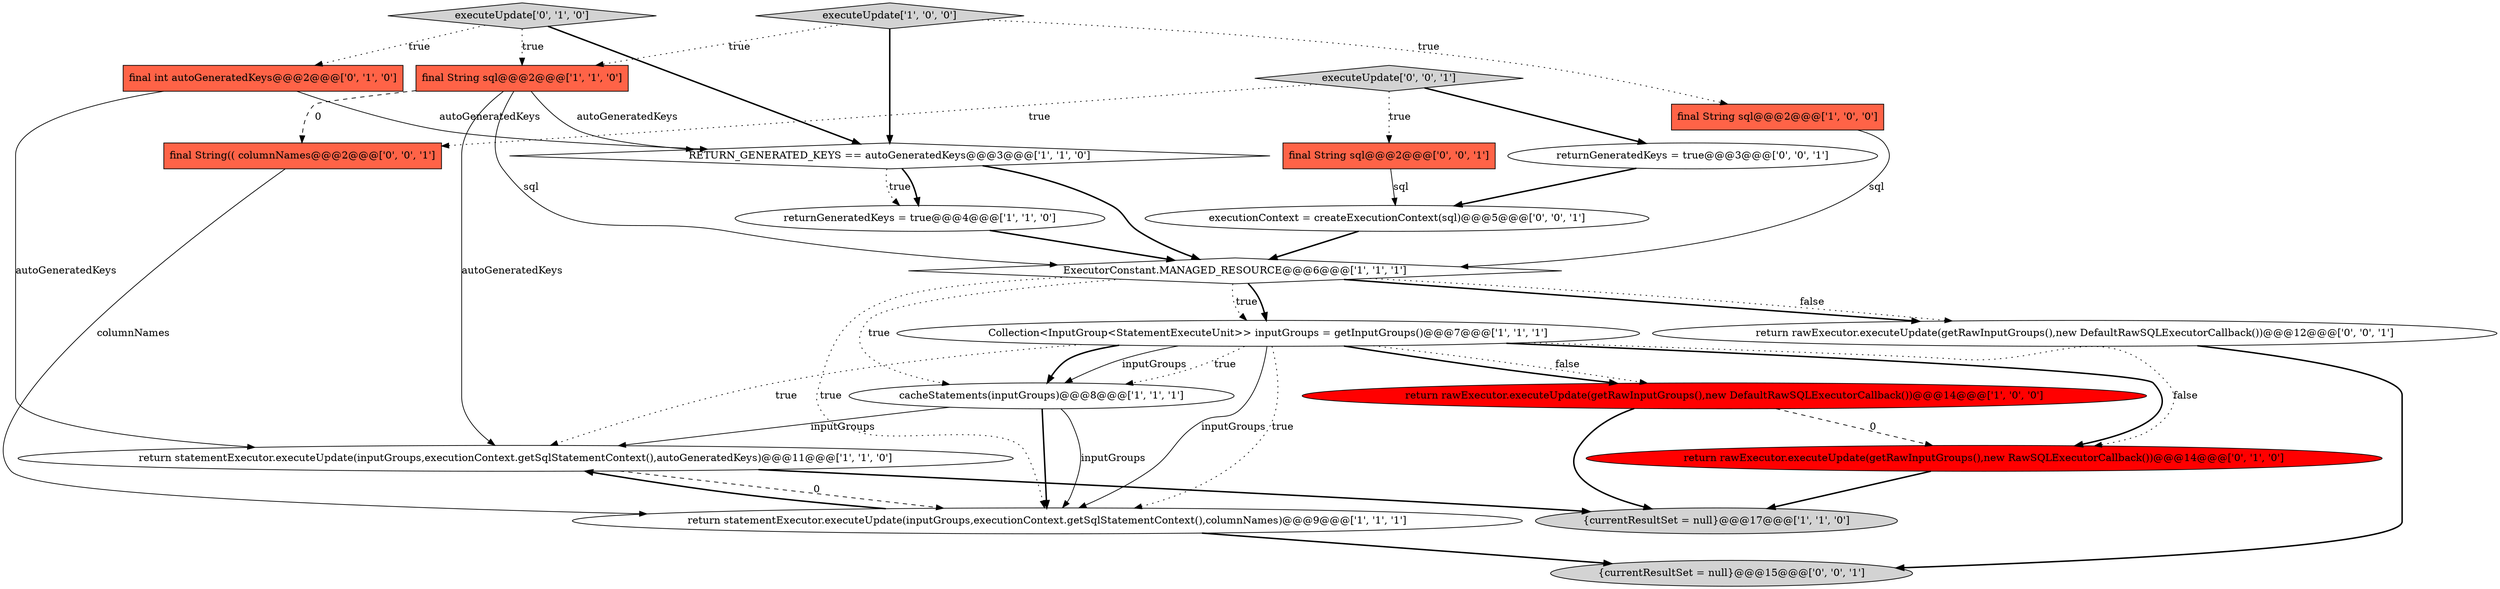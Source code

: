 digraph {
21 [style = filled, label = "executionContext = createExecutionContext(sql)@@@5@@@['0', '0', '1']", fillcolor = white, shape = ellipse image = "AAA0AAABBB3BBB"];
3 [style = filled, label = "final String sql@@@2@@@['1', '0', '0']", fillcolor = tomato, shape = box image = "AAA0AAABBB1BBB"];
7 [style = filled, label = "Collection<InputGroup<StatementExecuteUnit>> inputGroups = getInputGroups()@@@7@@@['1', '1', '1']", fillcolor = white, shape = ellipse image = "AAA0AAABBB1BBB"];
8 [style = filled, label = "returnGeneratedKeys = true@@@4@@@['1', '1', '0']", fillcolor = white, shape = ellipse image = "AAA0AAABBB1BBB"];
13 [style = filled, label = "executeUpdate['0', '1', '0']", fillcolor = lightgray, shape = diamond image = "AAA0AAABBB2BBB"];
15 [style = filled, label = "executeUpdate['0', '0', '1']", fillcolor = lightgray, shape = diamond image = "AAA0AAABBB3BBB"];
1 [style = filled, label = "cacheStatements(inputGroups)@@@8@@@['1', '1', '1']", fillcolor = white, shape = ellipse image = "AAA0AAABBB1BBB"];
4 [style = filled, label = "RETURN_GENERATED_KEYS == autoGeneratedKeys@@@3@@@['1', '1', '0']", fillcolor = white, shape = diamond image = "AAA0AAABBB1BBB"];
12 [style = filled, label = "return rawExecutor.executeUpdate(getRawInputGroups(),new RawSQLExecutorCallback())@@@14@@@['0', '1', '0']", fillcolor = red, shape = ellipse image = "AAA1AAABBB2BBB"];
0 [style = filled, label = "return statementExecutor.executeUpdate(inputGroups,executionContext.getSqlStatementContext(),autoGeneratedKeys)@@@11@@@['1', '1', '0']", fillcolor = white, shape = ellipse image = "AAA0AAABBB1BBB"];
19 [style = filled, label = "return rawExecutor.executeUpdate(getRawInputGroups(),new DefaultRawSQLExecutorCallback())@@@12@@@['0', '0', '1']", fillcolor = white, shape = ellipse image = "AAA0AAABBB3BBB"];
6 [style = filled, label = "{currentResultSet = null}@@@17@@@['1', '1', '0']", fillcolor = lightgray, shape = ellipse image = "AAA0AAABBB1BBB"];
5 [style = filled, label = "return rawExecutor.executeUpdate(getRawInputGroups(),new DefaultRawSQLExecutorCallback())@@@14@@@['1', '0', '0']", fillcolor = red, shape = ellipse image = "AAA1AAABBB1BBB"];
10 [style = filled, label = "final String sql@@@2@@@['1', '1', '0']", fillcolor = tomato, shape = box image = "AAA0AAABBB1BBB"];
9 [style = filled, label = "executeUpdate['1', '0', '0']", fillcolor = lightgray, shape = diamond image = "AAA0AAABBB1BBB"];
16 [style = filled, label = "final String sql@@@2@@@['0', '0', '1']", fillcolor = tomato, shape = box image = "AAA0AAABBB3BBB"];
2 [style = filled, label = "ExecutorConstant.MANAGED_RESOURCE@@@6@@@['1', '1', '1']", fillcolor = white, shape = diamond image = "AAA0AAABBB1BBB"];
11 [style = filled, label = "return statementExecutor.executeUpdate(inputGroups,executionContext.getSqlStatementContext(),columnNames)@@@9@@@['1', '1', '1']", fillcolor = white, shape = ellipse image = "AAA0AAABBB1BBB"];
18 [style = filled, label = "returnGeneratedKeys = true@@@3@@@['0', '0', '1']", fillcolor = white, shape = ellipse image = "AAA0AAABBB3BBB"];
20 [style = filled, label = "final String(( columnNames@@@2@@@['0', '0', '1']", fillcolor = tomato, shape = box image = "AAA0AAABBB3BBB"];
14 [style = filled, label = "final int autoGeneratedKeys@@@2@@@['0', '1', '0']", fillcolor = tomato, shape = box image = "AAA0AAABBB2BBB"];
17 [style = filled, label = "{currentResultSet = null}@@@15@@@['0', '0', '1']", fillcolor = lightgray, shape = ellipse image = "AAA0AAABBB3BBB"];
10->4 [style = solid, label="autoGeneratedKeys"];
16->21 [style = solid, label="sql"];
5->12 [style = dashed, label="0"];
2->19 [style = bold, label=""];
7->1 [style = bold, label=""];
1->0 [style = solid, label="inputGroups"];
0->6 [style = bold, label=""];
7->12 [style = bold, label=""];
7->12 [style = dotted, label="false"];
9->4 [style = bold, label=""];
2->19 [style = dotted, label="false"];
10->0 [style = solid, label="autoGeneratedKeys"];
1->11 [style = solid, label="inputGroups"];
4->8 [style = dotted, label="true"];
7->1 [style = solid, label="inputGroups"];
15->20 [style = dotted, label="true"];
0->11 [style = dashed, label="0"];
4->2 [style = bold, label=""];
19->17 [style = bold, label=""];
15->16 [style = dotted, label="true"];
7->0 [style = dotted, label="true"];
13->10 [style = dotted, label="true"];
12->6 [style = bold, label=""];
15->18 [style = bold, label=""];
14->4 [style = solid, label="autoGeneratedKeys"];
3->2 [style = solid, label="sql"];
14->0 [style = solid, label="autoGeneratedKeys"];
1->11 [style = bold, label=""];
21->2 [style = bold, label=""];
2->11 [style = dotted, label="true"];
7->5 [style = bold, label=""];
10->2 [style = solid, label="sql"];
11->0 [style = bold, label=""];
7->11 [style = solid, label="inputGroups"];
7->11 [style = dotted, label="true"];
5->6 [style = bold, label=""];
8->2 [style = bold, label=""];
2->1 [style = dotted, label="true"];
2->7 [style = dotted, label="true"];
4->8 [style = bold, label=""];
11->17 [style = bold, label=""];
20->11 [style = solid, label="columnNames"];
10->20 [style = dashed, label="0"];
2->7 [style = bold, label=""];
18->21 [style = bold, label=""];
7->5 [style = dotted, label="false"];
7->1 [style = dotted, label="true"];
13->14 [style = dotted, label="true"];
9->10 [style = dotted, label="true"];
9->3 [style = dotted, label="true"];
13->4 [style = bold, label=""];
}
